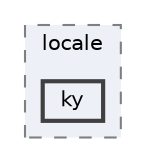 digraph "C:/Users/LukeMabie/documents/Development/Password_Saver_Using_Django-master/venv/Lib/site-packages/django/conf/locale/ky"
{
 // LATEX_PDF_SIZE
  bgcolor="transparent";
  edge [fontname=Helvetica,fontsize=10,labelfontname=Helvetica,labelfontsize=10];
  node [fontname=Helvetica,fontsize=10,shape=box,height=0.2,width=0.4];
  compound=true
  subgraph clusterdir_6ae4708f427b9ff73e5313b131df1071 {
    graph [ bgcolor="#edf0f7", pencolor="grey50", label="locale", fontname=Helvetica,fontsize=10 style="filled,dashed", URL="dir_6ae4708f427b9ff73e5313b131df1071.html",tooltip=""]
  dir_14d4d56f093143cb349402ffdc3b99e3 [label="ky", fillcolor="#edf0f7", color="grey25", style="filled,bold", URL="dir_14d4d56f093143cb349402ffdc3b99e3.html",tooltip=""];
  }
}
